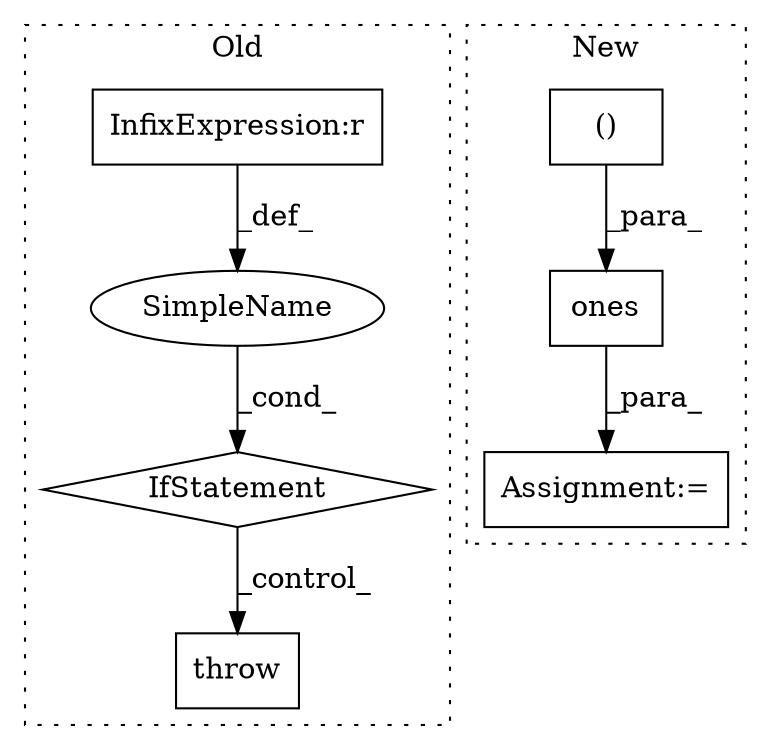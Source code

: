 digraph G {
subgraph cluster0 {
1 [label="throw" a="53" s="2012" l="6" shape="box"];
5 [label="IfStatement" a="25" s="1973,2002" l="4,2" shape="diamond"];
6 [label="SimpleName" a="42" s="" l="" shape="ellipse"];
7 [label="InfixExpression:r" a="27" s="1996" l="4" shape="box"];
label = "Old";
style="dotted";
}
subgraph cluster1 {
2 [label="ones" a="32" s="1974,2001" l="5,1" shape="box"];
3 [label="Assignment:=" a="7" s="1967" l="1" shape="box"];
4 [label="()" a="106" s="1896" l="59" shape="box"];
label = "New";
style="dotted";
}
2 -> 3 [label="_para_"];
4 -> 2 [label="_para_"];
5 -> 1 [label="_control_"];
6 -> 5 [label="_cond_"];
7 -> 6 [label="_def_"];
}
